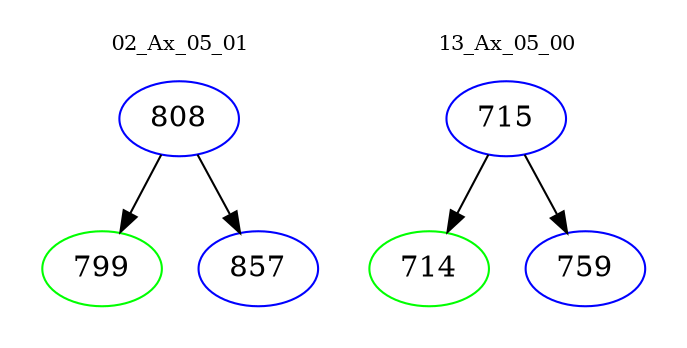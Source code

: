 digraph{
subgraph cluster_0 {
color = white
label = "02_Ax_05_01";
fontsize=10;
T0_808 [label="808", color="blue"]
T0_808 -> T0_799 [color="black"]
T0_799 [label="799", color="green"]
T0_808 -> T0_857 [color="black"]
T0_857 [label="857", color="blue"]
}
subgraph cluster_1 {
color = white
label = "13_Ax_05_00";
fontsize=10;
T1_715 [label="715", color="blue"]
T1_715 -> T1_714 [color="black"]
T1_714 [label="714", color="green"]
T1_715 -> T1_759 [color="black"]
T1_759 [label="759", color="blue"]
}
}
